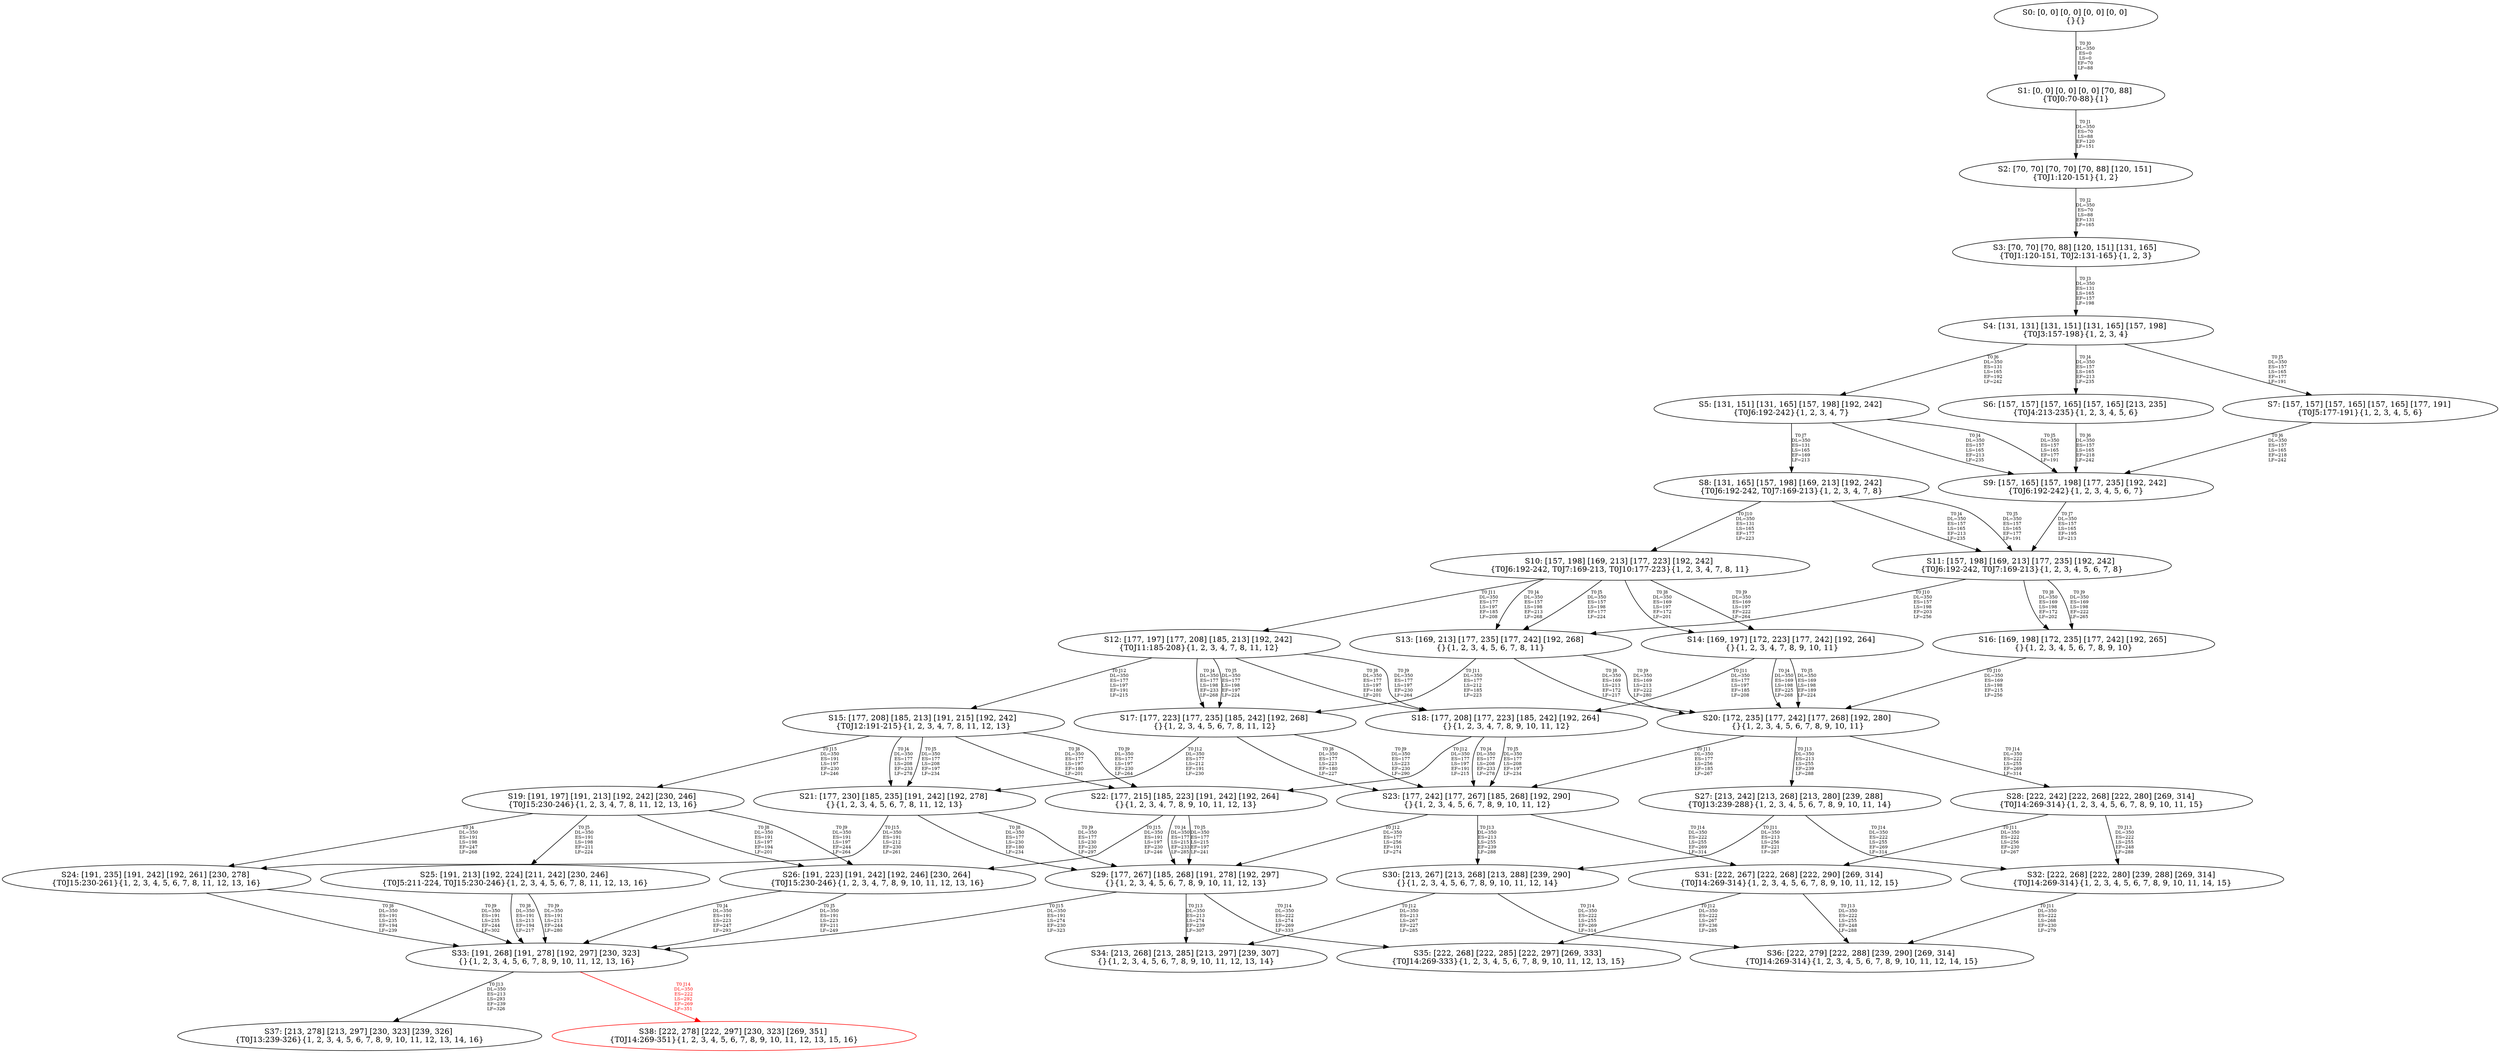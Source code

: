digraph {
	S0[label="S0: [0, 0] [0, 0] [0, 0] [0, 0] \n{}{}"];
	S1[label="S1: [0, 0] [0, 0] [0, 0] [70, 88] \n{T0J0:70-88}{1}"];
	S2[label="S2: [70, 70] [70, 70] [70, 88] [120, 151] \n{T0J1:120-151}{1, 2}"];
	S3[label="S3: [70, 70] [70, 88] [120, 151] [131, 165] \n{T0J1:120-151, T0J2:131-165}{1, 2, 3}"];
	S4[label="S4: [131, 131] [131, 151] [131, 165] [157, 198] \n{T0J3:157-198}{1, 2, 3, 4}"];
	S5[label="S5: [131, 151] [131, 165] [157, 198] [192, 242] \n{T0J6:192-242}{1, 2, 3, 4, 7}"];
	S6[label="S6: [157, 157] [157, 165] [157, 165] [213, 235] \n{T0J4:213-235}{1, 2, 3, 4, 5, 6}"];
	S7[label="S7: [157, 157] [157, 165] [157, 165] [177, 191] \n{T0J5:177-191}{1, 2, 3, 4, 5, 6}"];
	S8[label="S8: [131, 165] [157, 198] [169, 213] [192, 242] \n{T0J6:192-242, T0J7:169-213}{1, 2, 3, 4, 7, 8}"];
	S9[label="S9: [157, 165] [157, 198] [177, 235] [192, 242] \n{T0J6:192-242}{1, 2, 3, 4, 5, 6, 7}"];
	S10[label="S10: [157, 198] [169, 213] [177, 223] [192, 242] \n{T0J6:192-242, T0J7:169-213, T0J10:177-223}{1, 2, 3, 4, 7, 8, 11}"];
	S11[label="S11: [157, 198] [169, 213] [177, 235] [192, 242] \n{T0J6:192-242, T0J7:169-213}{1, 2, 3, 4, 5, 6, 7, 8}"];
	S12[label="S12: [177, 197] [177, 208] [185, 213] [192, 242] \n{T0J11:185-208}{1, 2, 3, 4, 7, 8, 11, 12}"];
	S13[label="S13: [169, 213] [177, 235] [177, 242] [192, 268] \n{}{1, 2, 3, 4, 5, 6, 7, 8, 11}"];
	S14[label="S14: [169, 197] [172, 223] [177, 242] [192, 264] \n{}{1, 2, 3, 4, 7, 8, 9, 10, 11}"];
	S15[label="S15: [177, 208] [185, 213] [191, 215] [192, 242] \n{T0J12:191-215}{1, 2, 3, 4, 7, 8, 11, 12, 13}"];
	S16[label="S16: [169, 198] [172, 235] [177, 242] [192, 265] \n{}{1, 2, 3, 4, 5, 6, 7, 8, 9, 10}"];
	S17[label="S17: [177, 223] [177, 235] [185, 242] [192, 268] \n{}{1, 2, 3, 4, 5, 6, 7, 8, 11, 12}"];
	S18[label="S18: [177, 208] [177, 223] [185, 242] [192, 264] \n{}{1, 2, 3, 4, 7, 8, 9, 10, 11, 12}"];
	S19[label="S19: [191, 197] [191, 213] [192, 242] [230, 246] \n{T0J15:230-246}{1, 2, 3, 4, 7, 8, 11, 12, 13, 16}"];
	S20[label="S20: [172, 235] [177, 242] [177, 268] [192, 280] \n{}{1, 2, 3, 4, 5, 6, 7, 8, 9, 10, 11}"];
	S21[label="S21: [177, 230] [185, 235] [191, 242] [192, 278] \n{}{1, 2, 3, 4, 5, 6, 7, 8, 11, 12, 13}"];
	S22[label="S22: [177, 215] [185, 223] [191, 242] [192, 264] \n{}{1, 2, 3, 4, 7, 8, 9, 10, 11, 12, 13}"];
	S23[label="S23: [177, 242] [177, 267] [185, 268] [192, 290] \n{}{1, 2, 3, 4, 5, 6, 7, 8, 9, 10, 11, 12}"];
	S24[label="S24: [191, 235] [191, 242] [192, 261] [230, 278] \n{T0J15:230-261}{1, 2, 3, 4, 5, 6, 7, 8, 11, 12, 13, 16}"];
	S25[label="S25: [191, 213] [192, 224] [211, 242] [230, 246] \n{T0J5:211-224, T0J15:230-246}{1, 2, 3, 4, 5, 6, 7, 8, 11, 12, 13, 16}"];
	S26[label="S26: [191, 223] [191, 242] [192, 246] [230, 264] \n{T0J15:230-246}{1, 2, 3, 4, 7, 8, 9, 10, 11, 12, 13, 16}"];
	S27[label="S27: [213, 242] [213, 268] [213, 280] [239, 288] \n{T0J13:239-288}{1, 2, 3, 4, 5, 6, 7, 8, 9, 10, 11, 14}"];
	S28[label="S28: [222, 242] [222, 268] [222, 280] [269, 314] \n{T0J14:269-314}{1, 2, 3, 4, 5, 6, 7, 8, 9, 10, 11, 15}"];
	S29[label="S29: [177, 267] [185, 268] [191, 278] [192, 297] \n{}{1, 2, 3, 4, 5, 6, 7, 8, 9, 10, 11, 12, 13}"];
	S30[label="S30: [213, 267] [213, 268] [213, 288] [239, 290] \n{}{1, 2, 3, 4, 5, 6, 7, 8, 9, 10, 11, 12, 14}"];
	S31[label="S31: [222, 267] [222, 268] [222, 290] [269, 314] \n{T0J14:269-314}{1, 2, 3, 4, 5, 6, 7, 8, 9, 10, 11, 12, 15}"];
	S32[label="S32: [222, 268] [222, 280] [239, 288] [269, 314] \n{T0J14:269-314}{1, 2, 3, 4, 5, 6, 7, 8, 9, 10, 11, 14, 15}"];
	S33[label="S33: [191, 268] [191, 278] [192, 297] [230, 323] \n{}{1, 2, 3, 4, 5, 6, 7, 8, 9, 10, 11, 12, 13, 16}"];
	S34[label="S34: [213, 268] [213, 285] [213, 297] [239, 307] \n{}{1, 2, 3, 4, 5, 6, 7, 8, 9, 10, 11, 12, 13, 14}"];
	S35[label="S35: [222, 268] [222, 285] [222, 297] [269, 333] \n{T0J14:269-333}{1, 2, 3, 4, 5, 6, 7, 8, 9, 10, 11, 12, 13, 15}"];
	S36[label="S36: [222, 279] [222, 288] [239, 290] [269, 314] \n{T0J14:269-314}{1, 2, 3, 4, 5, 6, 7, 8, 9, 10, 11, 12, 14, 15}"];
	S37[label="S37: [213, 278] [213, 297] [230, 323] [239, 326] \n{T0J13:239-326}{1, 2, 3, 4, 5, 6, 7, 8, 9, 10, 11, 12, 13, 14, 16}"];
	S38[label="S38: [222, 278] [222, 297] [230, 323] [269, 351] \n{T0J14:269-351}{1, 2, 3, 4, 5, 6, 7, 8, 9, 10, 11, 12, 13, 15, 16}"];
	S0 -> S1[label="T0 J0\nDL=350\nES=0\nLS=0\nEF=70\nLF=88",fontsize=8];
	S1 -> S2[label="T0 J1\nDL=350\nES=70\nLS=88\nEF=120\nLF=151",fontsize=8];
	S2 -> S3[label="T0 J2\nDL=350\nES=70\nLS=88\nEF=131\nLF=165",fontsize=8];
	S3 -> S4[label="T0 J3\nDL=350\nES=131\nLS=165\nEF=157\nLF=198",fontsize=8];
	S4 -> S6[label="T0 J4\nDL=350\nES=157\nLS=165\nEF=213\nLF=235",fontsize=8];
	S4 -> S7[label="T0 J5\nDL=350\nES=157\nLS=165\nEF=177\nLF=191",fontsize=8];
	S4 -> S5[label="T0 J6\nDL=350\nES=131\nLS=165\nEF=192\nLF=242",fontsize=8];
	S5 -> S9[label="T0 J4\nDL=350\nES=157\nLS=165\nEF=213\nLF=235",fontsize=8];
	S5 -> S9[label="T0 J5\nDL=350\nES=157\nLS=165\nEF=177\nLF=191",fontsize=8];
	S5 -> S8[label="T0 J7\nDL=350\nES=131\nLS=165\nEF=169\nLF=213",fontsize=8];
	S6 -> S9[label="T0 J6\nDL=350\nES=157\nLS=165\nEF=218\nLF=242",fontsize=8];
	S7 -> S9[label="T0 J6\nDL=350\nES=157\nLS=165\nEF=218\nLF=242",fontsize=8];
	S8 -> S11[label="T0 J4\nDL=350\nES=157\nLS=165\nEF=213\nLF=235",fontsize=8];
	S8 -> S11[label="T0 J5\nDL=350\nES=157\nLS=165\nEF=177\nLF=191",fontsize=8];
	S8 -> S10[label="T0 J10\nDL=350\nES=131\nLS=165\nEF=177\nLF=223",fontsize=8];
	S9 -> S11[label="T0 J7\nDL=350\nES=157\nLS=165\nEF=195\nLF=213",fontsize=8];
	S10 -> S13[label="T0 J4\nDL=350\nES=157\nLS=198\nEF=213\nLF=268",fontsize=8];
	S10 -> S13[label="T0 J5\nDL=350\nES=157\nLS=198\nEF=177\nLF=224",fontsize=8];
	S10 -> S14[label="T0 J8\nDL=350\nES=169\nLS=197\nEF=172\nLF=201",fontsize=8];
	S10 -> S14[label="T0 J9\nDL=350\nES=169\nLS=197\nEF=222\nLF=264",fontsize=8];
	S10 -> S12[label="T0 J11\nDL=350\nES=177\nLS=197\nEF=185\nLF=208",fontsize=8];
	S11 -> S16[label="T0 J8\nDL=350\nES=169\nLS=198\nEF=172\nLF=202",fontsize=8];
	S11 -> S16[label="T0 J9\nDL=350\nES=169\nLS=198\nEF=222\nLF=265",fontsize=8];
	S11 -> S13[label="T0 J10\nDL=350\nES=157\nLS=198\nEF=203\nLF=256",fontsize=8];
	S12 -> S17[label="T0 J4\nDL=350\nES=177\nLS=198\nEF=233\nLF=268",fontsize=8];
	S12 -> S17[label="T0 J5\nDL=350\nES=177\nLS=198\nEF=197\nLF=224",fontsize=8];
	S12 -> S18[label="T0 J8\nDL=350\nES=177\nLS=197\nEF=180\nLF=201",fontsize=8];
	S12 -> S18[label="T0 J9\nDL=350\nES=177\nLS=197\nEF=230\nLF=264",fontsize=8];
	S12 -> S15[label="T0 J12\nDL=350\nES=177\nLS=197\nEF=191\nLF=215",fontsize=8];
	S13 -> S20[label="T0 J8\nDL=350\nES=169\nLS=213\nEF=172\nLF=217",fontsize=8];
	S13 -> S20[label="T0 J9\nDL=350\nES=169\nLS=213\nEF=222\nLF=280",fontsize=8];
	S13 -> S17[label="T0 J11\nDL=350\nES=177\nLS=212\nEF=185\nLF=223",fontsize=8];
	S14 -> S20[label="T0 J4\nDL=350\nES=169\nLS=198\nEF=225\nLF=268",fontsize=8];
	S14 -> S20[label="T0 J5\nDL=350\nES=169\nLS=198\nEF=189\nLF=224",fontsize=8];
	S14 -> S18[label="T0 J11\nDL=350\nES=177\nLS=197\nEF=185\nLF=208",fontsize=8];
	S15 -> S21[label="T0 J4\nDL=350\nES=177\nLS=208\nEF=233\nLF=278",fontsize=8];
	S15 -> S21[label="T0 J5\nDL=350\nES=177\nLS=208\nEF=197\nLF=234",fontsize=8];
	S15 -> S22[label="T0 J8\nDL=350\nES=177\nLS=197\nEF=180\nLF=201",fontsize=8];
	S15 -> S22[label="T0 J9\nDL=350\nES=177\nLS=197\nEF=230\nLF=264",fontsize=8];
	S15 -> S19[label="T0 J15\nDL=350\nES=191\nLS=197\nEF=230\nLF=246",fontsize=8];
	S16 -> S20[label="T0 J10\nDL=350\nES=169\nLS=198\nEF=215\nLF=256",fontsize=8];
	S17 -> S23[label="T0 J8\nDL=350\nES=177\nLS=223\nEF=180\nLF=227",fontsize=8];
	S17 -> S23[label="T0 J9\nDL=350\nES=177\nLS=223\nEF=230\nLF=290",fontsize=8];
	S17 -> S21[label="T0 J12\nDL=350\nES=177\nLS=212\nEF=191\nLF=230",fontsize=8];
	S18 -> S23[label="T0 J4\nDL=350\nES=177\nLS=208\nEF=233\nLF=278",fontsize=8];
	S18 -> S23[label="T0 J5\nDL=350\nES=177\nLS=208\nEF=197\nLF=234",fontsize=8];
	S18 -> S22[label="T0 J12\nDL=350\nES=177\nLS=197\nEF=191\nLF=215",fontsize=8];
	S19 -> S24[label="T0 J4\nDL=350\nES=191\nLS=198\nEF=247\nLF=268",fontsize=8];
	S19 -> S25[label="T0 J5\nDL=350\nES=191\nLS=198\nEF=211\nLF=224",fontsize=8];
	S19 -> S26[label="T0 J8\nDL=350\nES=191\nLS=197\nEF=194\nLF=201",fontsize=8];
	S19 -> S26[label="T0 J9\nDL=350\nES=191\nLS=197\nEF=244\nLF=264",fontsize=8];
	S20 -> S23[label="T0 J11\nDL=350\nES=177\nLS=256\nEF=185\nLF=267",fontsize=8];
	S20 -> S27[label="T0 J13\nDL=350\nES=213\nLS=255\nEF=239\nLF=288",fontsize=8];
	S20 -> S28[label="T0 J14\nDL=350\nES=222\nLS=255\nEF=269\nLF=314",fontsize=8];
	S21 -> S29[label="T0 J8\nDL=350\nES=177\nLS=230\nEF=180\nLF=234",fontsize=8];
	S21 -> S29[label="T0 J9\nDL=350\nES=177\nLS=230\nEF=230\nLF=297",fontsize=8];
	S21 -> S24[label="T0 J15\nDL=350\nES=191\nLS=212\nEF=230\nLF=261",fontsize=8];
	S22 -> S29[label="T0 J4\nDL=350\nES=177\nLS=215\nEF=233\nLF=285",fontsize=8];
	S22 -> S29[label="T0 J5\nDL=350\nES=177\nLS=215\nEF=197\nLF=241",fontsize=8];
	S22 -> S26[label="T0 J15\nDL=350\nES=191\nLS=197\nEF=230\nLF=246",fontsize=8];
	S23 -> S29[label="T0 J12\nDL=350\nES=177\nLS=256\nEF=191\nLF=274",fontsize=8];
	S23 -> S30[label="T0 J13\nDL=350\nES=213\nLS=255\nEF=239\nLF=288",fontsize=8];
	S23 -> S31[label="T0 J14\nDL=350\nES=222\nLS=255\nEF=269\nLF=314",fontsize=8];
	S24 -> S33[label="T0 J8\nDL=350\nES=191\nLS=235\nEF=194\nLF=239",fontsize=8];
	S24 -> S33[label="T0 J9\nDL=350\nES=191\nLS=235\nEF=244\nLF=302",fontsize=8];
	S25 -> S33[label="T0 J8\nDL=350\nES=191\nLS=213\nEF=194\nLF=217",fontsize=8];
	S25 -> S33[label="T0 J9\nDL=350\nES=191\nLS=213\nEF=244\nLF=280",fontsize=8];
	S26 -> S33[label="T0 J4\nDL=350\nES=191\nLS=223\nEF=247\nLF=293",fontsize=8];
	S26 -> S33[label="T0 J5\nDL=350\nES=191\nLS=223\nEF=211\nLF=249",fontsize=8];
	S27 -> S30[label="T0 J11\nDL=350\nES=213\nLS=256\nEF=221\nLF=267",fontsize=8];
	S27 -> S32[label="T0 J14\nDL=350\nES=222\nLS=255\nEF=269\nLF=314",fontsize=8];
	S28 -> S31[label="T0 J11\nDL=350\nES=222\nLS=256\nEF=230\nLF=267",fontsize=8];
	S28 -> S32[label="T0 J13\nDL=350\nES=222\nLS=255\nEF=248\nLF=288",fontsize=8];
	S29 -> S34[label="T0 J13\nDL=350\nES=213\nLS=274\nEF=239\nLF=307",fontsize=8];
	S29 -> S35[label="T0 J14\nDL=350\nES=222\nLS=274\nEF=269\nLF=333",fontsize=8];
	S29 -> S33[label="T0 J15\nDL=350\nES=191\nLS=274\nEF=230\nLF=323",fontsize=8];
	S30 -> S34[label="T0 J12\nDL=350\nES=213\nLS=267\nEF=227\nLF=285",fontsize=8];
	S30 -> S36[label="T0 J14\nDL=350\nES=222\nLS=255\nEF=269\nLF=314",fontsize=8];
	S31 -> S35[label="T0 J12\nDL=350\nES=222\nLS=267\nEF=236\nLF=285",fontsize=8];
	S31 -> S36[label="T0 J13\nDL=350\nES=222\nLS=255\nEF=248\nLF=288",fontsize=8];
	S32 -> S36[label="T0 J11\nDL=350\nES=222\nLS=268\nEF=230\nLF=279",fontsize=8];
	S33 -> S37[label="T0 J13\nDL=350\nES=213\nLS=293\nEF=239\nLF=326",fontsize=8];
	S33 -> S38[label="T0 J14\nDL=350\nES=222\nLS=292\nEF=269\nLF=351",color=Red,fontcolor=Red,fontsize=8];
S38[color=Red];
}
